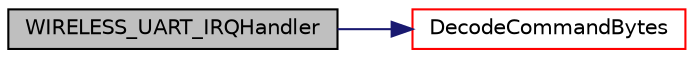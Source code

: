 digraph "WIRELESS_UART_IRQHandler"
{
  edge [fontname="Helvetica",fontsize="10",labelfontname="Helvetica",labelfontsize="10"];
  node [fontname="Helvetica",fontsize="10",shape=record];
  rankdir="LR";
  Node30 [label="WIRELESS_UART_IRQHandler",height=0.2,width=0.4,color="black", fillcolor="grey75", style="filled", fontcolor="black"];
  Node30 -> Node31 [color="midnightblue",fontsize="10",style="solid",fontname="Helvetica"];
  Node31 [label="DecodeCommandBytes",height=0.2,width=0.4,color="red", fillcolor="white", style="filled",URL="$control_8h.html#a2d80b68d03de87c2d3cce67273f8a165"];
}
